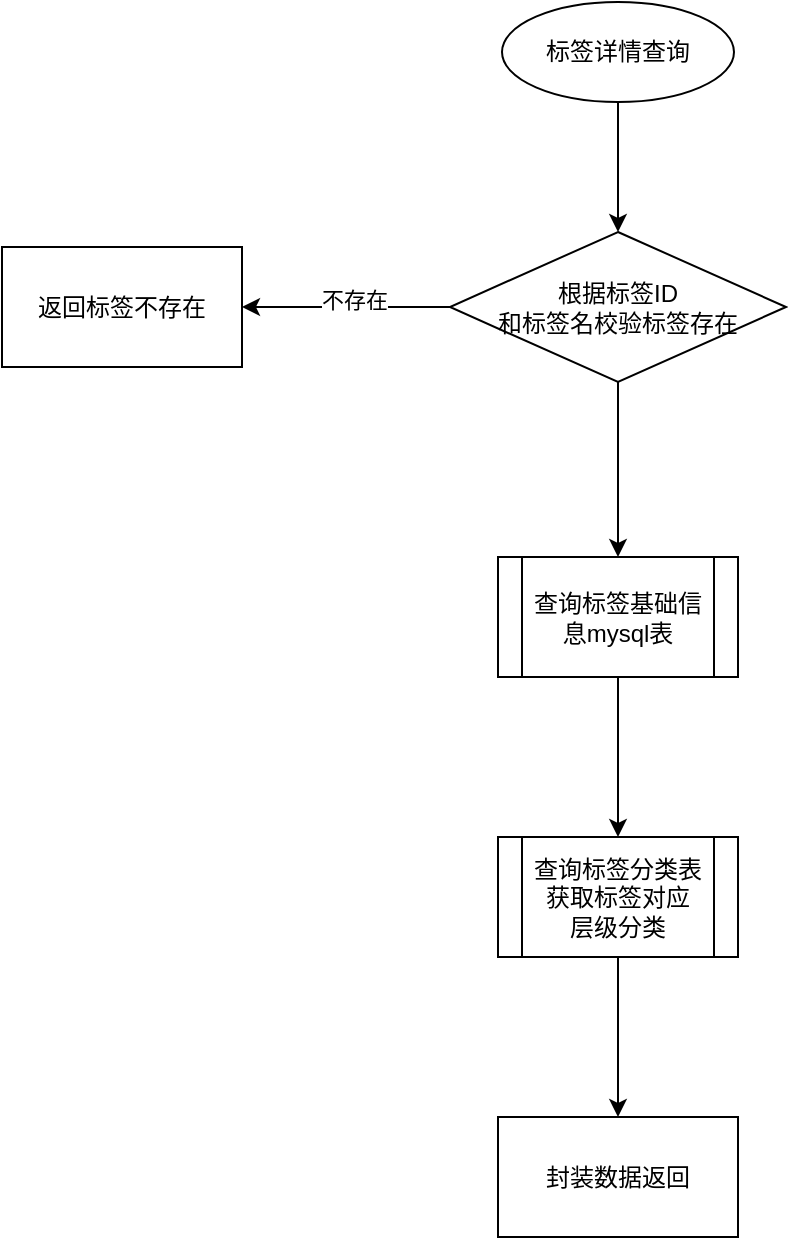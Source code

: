 <mxfile version="24.7.17">
  <diagram name="第 1 页" id="uWSThM_glE0ANEyKwjhP">
    <mxGraphModel dx="1026" dy="650" grid="1" gridSize="10" guides="1" tooltips="1" connect="1" arrows="1" fold="1" page="1" pageScale="1" pageWidth="827" pageHeight="1169" math="0" shadow="0">
      <root>
        <mxCell id="0" />
        <mxCell id="1" parent="0" />
        <mxCell id="VLuIAE1a0T2NLtZTQdPu-3" value="" style="edgeStyle=orthogonalEdgeStyle;rounded=0;orthogonalLoop=1;jettySize=auto;html=1;" edge="1" parent="1" source="VLuIAE1a0T2NLtZTQdPu-1" target="VLuIAE1a0T2NLtZTQdPu-2">
          <mxGeometry relative="1" as="geometry" />
        </mxCell>
        <mxCell id="VLuIAE1a0T2NLtZTQdPu-1" value="标签详情查询" style="ellipse;whiteSpace=wrap;html=1;" vertex="1" parent="1">
          <mxGeometry x="294" y="70" width="116" height="50" as="geometry" />
        </mxCell>
        <mxCell id="VLuIAE1a0T2NLtZTQdPu-5" value="" style="edgeStyle=orthogonalEdgeStyle;rounded=0;orthogonalLoop=1;jettySize=auto;html=1;" edge="1" parent="1" source="VLuIAE1a0T2NLtZTQdPu-2" target="VLuIAE1a0T2NLtZTQdPu-4">
          <mxGeometry relative="1" as="geometry" />
        </mxCell>
        <mxCell id="VLuIAE1a0T2NLtZTQdPu-6" value="不存在" style="edgeLabel;html=1;align=center;verticalAlign=middle;resizable=0;points=[];" vertex="1" connectable="0" parent="VLuIAE1a0T2NLtZTQdPu-5">
          <mxGeometry x="-0.077" y="-4" relative="1" as="geometry">
            <mxPoint as="offset" />
          </mxGeometry>
        </mxCell>
        <mxCell id="VLuIAE1a0T2NLtZTQdPu-8" value="" style="edgeStyle=orthogonalEdgeStyle;rounded=0;orthogonalLoop=1;jettySize=auto;html=1;" edge="1" parent="1" source="VLuIAE1a0T2NLtZTQdPu-2" target="VLuIAE1a0T2NLtZTQdPu-7">
          <mxGeometry relative="1" as="geometry" />
        </mxCell>
        <mxCell id="VLuIAE1a0T2NLtZTQdPu-2" value="根据标签ID&lt;div&gt;和标签名校验标签存在&lt;/div&gt;" style="rhombus;whiteSpace=wrap;html=1;" vertex="1" parent="1">
          <mxGeometry x="268" y="185" width="168" height="75" as="geometry" />
        </mxCell>
        <mxCell id="VLuIAE1a0T2NLtZTQdPu-4" value="返回标签不存在" style="whiteSpace=wrap;html=1;" vertex="1" parent="1">
          <mxGeometry x="44" y="192.5" width="120" height="60" as="geometry" />
        </mxCell>
        <mxCell id="VLuIAE1a0T2NLtZTQdPu-10" value="" style="edgeStyle=orthogonalEdgeStyle;rounded=0;orthogonalLoop=1;jettySize=auto;html=1;" edge="1" parent="1" source="VLuIAE1a0T2NLtZTQdPu-7" target="VLuIAE1a0T2NLtZTQdPu-9">
          <mxGeometry relative="1" as="geometry" />
        </mxCell>
        <mxCell id="VLuIAE1a0T2NLtZTQdPu-7" value="查询标签基础信息mysql表" style="shape=process;whiteSpace=wrap;html=1;backgroundOutline=1;" vertex="1" parent="1">
          <mxGeometry x="292" y="347.5" width="120" height="60" as="geometry" />
        </mxCell>
        <mxCell id="VLuIAE1a0T2NLtZTQdPu-12" value="" style="edgeStyle=orthogonalEdgeStyle;rounded=0;orthogonalLoop=1;jettySize=auto;html=1;" edge="1" parent="1" source="VLuIAE1a0T2NLtZTQdPu-9" target="VLuIAE1a0T2NLtZTQdPu-11">
          <mxGeometry relative="1" as="geometry" />
        </mxCell>
        <mxCell id="VLuIAE1a0T2NLtZTQdPu-9" value="查询标签分类表获取标签对应&lt;div&gt;层级分类&lt;/div&gt;" style="shape=process;whiteSpace=wrap;html=1;backgroundOutline=1;" vertex="1" parent="1">
          <mxGeometry x="292" y="487.5" width="120" height="60" as="geometry" />
        </mxCell>
        <mxCell id="VLuIAE1a0T2NLtZTQdPu-11" value="封装数据返回" style="whiteSpace=wrap;html=1;" vertex="1" parent="1">
          <mxGeometry x="292" y="627.5" width="120" height="60" as="geometry" />
        </mxCell>
      </root>
    </mxGraphModel>
  </diagram>
</mxfile>
